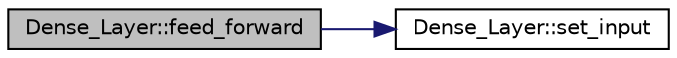 digraph "Dense_Layer::feed_forward"
{
 // LATEX_PDF_SIZE
  edge [fontname="Helvetica",fontsize="10",labelfontname="Helvetica",labelfontsize="10"];
  node [fontname="Helvetica",fontsize="10",shape=record];
  rankdir="LR";
  Node3 [label="Dense_Layer::feed_forward",height=0.2,width=0.4,color="black", fillcolor="grey75", style="filled", fontcolor="black",tooltip="Forward pass of the Dense Layer."];
  Node3 -> Node4 [color="midnightblue",fontsize="10",style="solid",fontname="Helvetica"];
  Node4 [label="Dense_Layer::set_input",height=0.2,width=0.4,color="black", fillcolor="white", style="filled",URL="$classDense__Layer.html#a4881d4ef85a5c50fd4b934eb1a83af0d",tooltip="Set input."];
}
